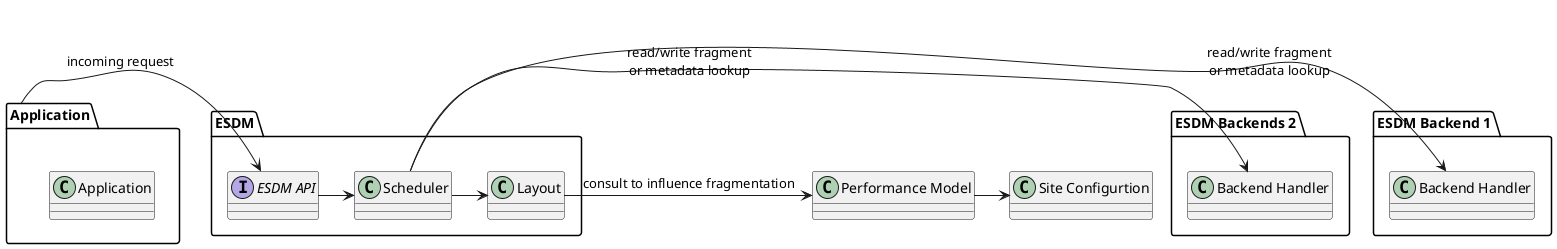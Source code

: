 @startuml

package "Application" {
	class Application
}

package "ESDM" {
	interface "ESDM API" as API
	class Scheduler
	class Layout
}

package "ESDM Backends 2" {
	class "Backend Handler" as Backend1
}

package "ESDM Backend 1" {
	class "Backend Handler" as Backend2
}


class "Performance Model" as PM
class "Site Configurtion" as siteconfig

Application -> API: incoming request
API -> Scheduler
Scheduler -r-> Layout
Layout -> PM: consult to influence fragmentation

PM -> siteconfig




Scheduler -> Backend1: read/write fragment\nor metadata lookup
Scheduler -> Backend2: read/write fragment\nor metadata lookup







@enduml
